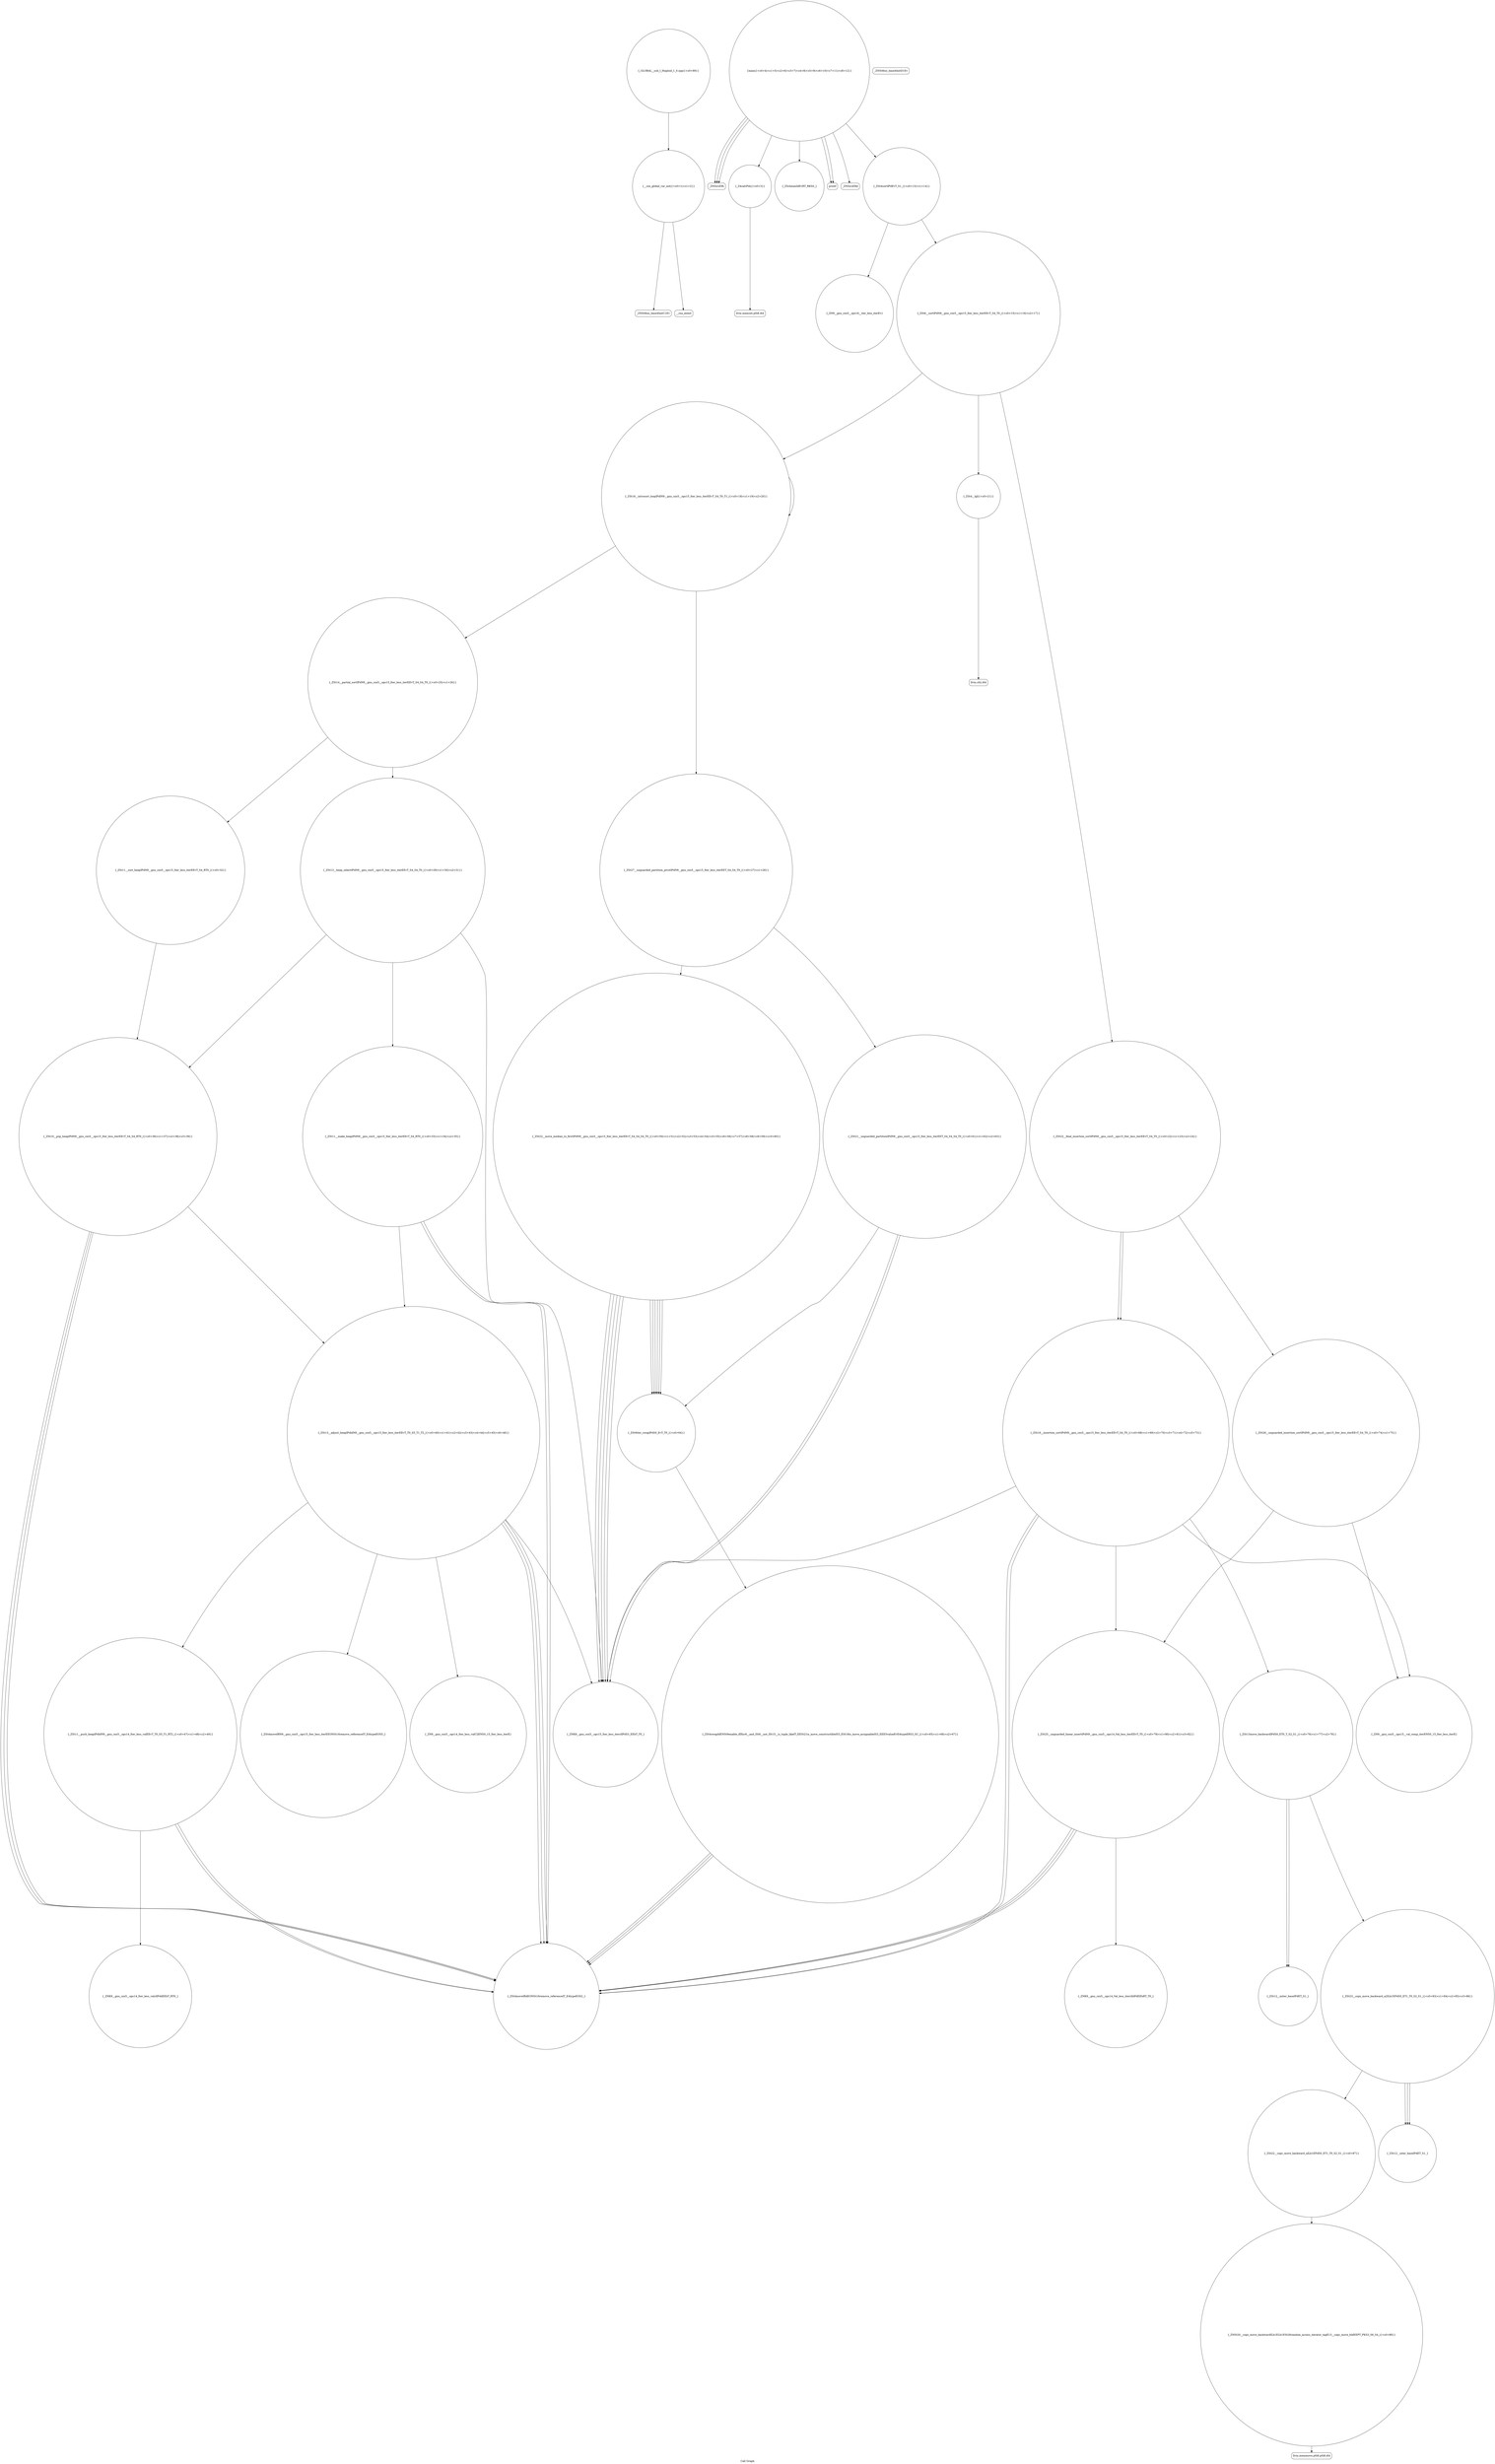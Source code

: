 digraph "Call Graph" {
	label="Call Graph";

	Node0x55d78becece0 [shape=record,shape=circle,label="{__cxx_global_var_init|{<s0>1|<s1>2}}"];
	Node0x55d78becece0:s0 -> Node0x55d78beced60[color=black];
	Node0x55d78becece0:s1 -> Node0x55d78becee60[color=black];
	Node0x55d78bed0360 [shape=record,shape=Mrecord,label="{llvm.memmove.p0i8.p0i8.i64}"];
	Node0x55d78becf060 [shape=record,shape=Mrecord,label="{_ZNSirsERi}"];
	Node0x55d78becf3e0 [shape=record,shape=circle,label="{_ZSt16__introsort_loopIPdlN9__gnu_cxx5__ops15_Iter_less_iterEEvT_S4_T0_T1_|{<s0>18|<s1>19|<s2>20}}"];
	Node0x55d78becf3e0:s0 -> Node0x55d78becf560[color=black];
	Node0x55d78becf3e0:s1 -> Node0x55d78becf5e0[color=black];
	Node0x55d78becf3e0:s2 -> Node0x55d78becf3e0[color=black];
	Node0x55d78becf760 [shape=record,shape=circle,label="{_ZSt11__make_heapIPdN9__gnu_cxx5__ops15_Iter_less_iterEEvT_S4_RT0_|{<s0>33|<s1>34|<s2>35}}"];
	Node0x55d78becf760:s0 -> Node0x55d78becf8e0[color=black];
	Node0x55d78becf760:s1 -> Node0x55d78becf8e0[color=black];
	Node0x55d78becf760:s2 -> Node0x55d78becf960[color=black];
	Node0x55d78becfae0 [shape=record,shape=circle,label="{_ZSt11__push_heapIPdldN9__gnu_cxx5__ops14_Iter_less_valEEvT_T0_S5_T1_RT2_|{<s0>47|<s1>48|<s2>49}}"];
	Node0x55d78becfae0:s0 -> Node0x55d78becfb60[color=black];
	Node0x55d78becfae0:s1 -> Node0x55d78becf8e0[color=black];
	Node0x55d78becfae0:s2 -> Node0x55d78becf8e0[color=black];
	Node0x55d78becfe60 [shape=record,shape=circle,label="{_ZSt16__insertion_sortIPdN9__gnu_cxx5__ops15_Iter_less_iterEEvT_S4_T0_|{<s0>68|<s1>69|<s2>70|<s3>71|<s4>72|<s5>73}}"];
	Node0x55d78becfe60:s0 -> Node0x55d78becf7e0[color=black];
	Node0x55d78becfe60:s1 -> Node0x55d78becf8e0[color=black];
	Node0x55d78becfe60:s2 -> Node0x55d78becff60[color=black];
	Node0x55d78becfe60:s3 -> Node0x55d78becf8e0[color=black];
	Node0x55d78becfe60:s4 -> Node0x55d78bed0060[color=black];
	Node0x55d78becfe60:s5 -> Node0x55d78becffe0[color=black];
	Node0x55d78bed01e0 [shape=record,shape=circle,label="{_ZSt22__copy_move_backward_aILb1EPdS0_ET1_T0_S2_S1_|{<s0>87}}"];
	Node0x55d78bed01e0:s0 -> Node0x55d78bed02e0[color=black];
	Node0x55d78beceee0 [shape=record,shape=circle,label="{_Z4calcPdi|{<s0>3}}"];
	Node0x55d78beceee0:s0 -> Node0x55d78becef60[color=black];
	Node0x55d78becf260 [shape=record,shape=circle,label="{_Z5chmaxIdEvRT_RKS0_}"];
	Node0x55d78becf5e0 [shape=record,shape=circle,label="{_ZSt27__unguarded_partition_pivotIPdN9__gnu_cxx5__ops15_Iter_less_iterEET_S4_S4_T0_|{<s0>27|<s1>28}}"];
	Node0x55d78becf5e0:s0 -> Node0x55d78becfbe0[color=black];
	Node0x55d78becf5e0:s1 -> Node0x55d78becfc60[color=black];
	Node0x55d78becf960 [shape=record,shape=circle,label="{_ZSt13__adjust_heapIPdldN9__gnu_cxx5__ops15_Iter_less_iterEEvT_T0_S5_T1_T2_|{<s0>40|<s1>41|<s2>42|<s3>43|<s4>44|<s5>45|<s6>46}}"];
	Node0x55d78becf960:s0 -> Node0x55d78becf7e0[color=black];
	Node0x55d78becf960:s1 -> Node0x55d78becf8e0[color=black];
	Node0x55d78becf960:s2 -> Node0x55d78becf8e0[color=black];
	Node0x55d78becf960:s3 -> Node0x55d78becf9e0[color=black];
	Node0x55d78becf960:s4 -> Node0x55d78becfa60[color=black];
	Node0x55d78becf960:s5 -> Node0x55d78becf8e0[color=black];
	Node0x55d78becf960:s6 -> Node0x55d78becfae0[color=black];
	Node0x55d78becfce0 [shape=record,shape=circle,label="{_ZSt9iter_swapIPdS0_EvT_T0_|{<s0>64}}"];
	Node0x55d78becfce0:s0 -> Node0x55d78becfd60[color=black];
	Node0x55d78bed0060 [shape=record,shape=circle,label="{_ZN9__gnu_cxx5__ops15__val_comp_iterENS0_15_Iter_less_iterE}"];
	Node0x55d78beced60 [shape=record,shape=Mrecord,label="{_ZNSt8ios_base4InitC1Ev}"];
	Node0x55d78bed03e0 [shape=record,shape=circle,label="{_ZNK9__gnu_cxx5__ops14_Val_less_iterclIdPdEEbRT_T0_}"];
	Node0x55d78becf0e0 [shape=record,shape=Mrecord,label="{printf}"];
	Node0x55d78becf460 [shape=record,shape=circle,label="{_ZSt4__lgl|{<s0>21}}"];
	Node0x55d78becf460:s0 -> Node0x55d78becfde0[color=black];
	Node0x55d78becf7e0 [shape=record,shape=circle,label="{_ZNK9__gnu_cxx5__ops15_Iter_less_iterclIPdS3_EEbT_T0_}"];
	Node0x55d78becfb60 [shape=record,shape=circle,label="{_ZNK9__gnu_cxx5__ops14_Iter_less_valclIPddEEbT_RT0_}"];
	Node0x55d78becfee0 [shape=record,shape=circle,label="{_ZSt26__unguarded_insertion_sortIPdN9__gnu_cxx5__ops15_Iter_less_iterEEvT_S4_T0_|{<s0>74|<s1>75}}"];
	Node0x55d78becfee0:s0 -> Node0x55d78bed0060[color=black];
	Node0x55d78becfee0:s1 -> Node0x55d78becffe0[color=black];
	Node0x55d78bed0260 [shape=record,shape=circle,label="{_ZSt12__niter_baseIPdET_S1_}"];
	Node0x55d78becef60 [shape=record,shape=Mrecord,label="{llvm.memset.p0i8.i64}"];
	Node0x55d78becf2e0 [shape=record,shape=circle,label="{_ZSt6__sortIPdN9__gnu_cxx5__ops15_Iter_less_iterEEvT_S4_T0_|{<s0>15|<s1>16|<s2>17}}"];
	Node0x55d78becf2e0:s0 -> Node0x55d78becf460[color=black];
	Node0x55d78becf2e0:s1 -> Node0x55d78becf3e0[color=black];
	Node0x55d78becf2e0:s2 -> Node0x55d78becf4e0[color=black];
	Node0x55d78becf660 [shape=record,shape=circle,label="{_ZSt13__heap_selectIPdN9__gnu_cxx5__ops15_Iter_less_iterEEvT_S4_S4_T0_|{<s0>29|<s1>30|<s2>31}}"];
	Node0x55d78becf660:s0 -> Node0x55d78becf760[color=black];
	Node0x55d78becf660:s1 -> Node0x55d78becf7e0[color=black];
	Node0x55d78becf660:s2 -> Node0x55d78becf860[color=black];
	Node0x55d78becf9e0 [shape=record,shape=circle,label="{_ZSt4moveIRN9__gnu_cxx5__ops15_Iter_less_iterEEONSt16remove_referenceIT_E4typeEOS5_}"];
	Node0x55d78becfd60 [shape=record,shape=circle,label="{_ZSt4swapIdENSt9enable_ifIXsr6__and_ISt6__not_ISt15__is_tuple_likeIT_EESt21is_move_constructibleIS3_ESt18is_move_assignableIS3_EEE5valueEvE4typeERS3_SC_|{<s0>65|<s1>66|<s2>67}}"];
	Node0x55d78becfd60:s0 -> Node0x55d78becf8e0[color=black];
	Node0x55d78becfd60:s1 -> Node0x55d78becf8e0[color=black];
	Node0x55d78becfd60:s2 -> Node0x55d78becf8e0[color=black];
	Node0x55d78bed00e0 [shape=record,shape=circle,label="{_ZSt23__copy_move_backward_a2ILb1EPdS0_ET1_T0_S2_S1_|{<s0>83|<s1>84|<s2>85|<s3>86}}"];
	Node0x55d78bed00e0:s0 -> Node0x55d78bed0260[color=black];
	Node0x55d78bed00e0:s1 -> Node0x55d78bed0260[color=black];
	Node0x55d78bed00e0:s2 -> Node0x55d78bed0260[color=black];
	Node0x55d78bed00e0:s3 -> Node0x55d78bed01e0[color=black];
	Node0x55d78becede0 [shape=record,shape=Mrecord,label="{_ZNSt8ios_base4InitD1Ev}"];
	Node0x55d78bed0460 [shape=record,shape=circle,label="{_GLOBAL__sub_I_Hogloid_1_0.cpp|{<s0>89}}"];
	Node0x55d78bed0460:s0 -> Node0x55d78becece0[color=black];
	Node0x55d78becf160 [shape=record,shape=Mrecord,label="{_ZNSirsERd}"];
	Node0x55d78becf4e0 [shape=record,shape=circle,label="{_ZSt22__final_insertion_sortIPdN9__gnu_cxx5__ops15_Iter_less_iterEEvT_S4_T0_|{<s0>22|<s1>23|<s2>24}}"];
	Node0x55d78becf4e0:s0 -> Node0x55d78becfe60[color=black];
	Node0x55d78becf4e0:s1 -> Node0x55d78becfee0[color=black];
	Node0x55d78becf4e0:s2 -> Node0x55d78becfe60[color=black];
	Node0x55d78becf860 [shape=record,shape=circle,label="{_ZSt10__pop_heapIPdN9__gnu_cxx5__ops15_Iter_less_iterEEvT_S4_S4_RT0_|{<s0>36|<s1>37|<s2>38|<s3>39}}"];
	Node0x55d78becf860:s0 -> Node0x55d78becf8e0[color=black];
	Node0x55d78becf860:s1 -> Node0x55d78becf8e0[color=black];
	Node0x55d78becf860:s2 -> Node0x55d78becf8e0[color=black];
	Node0x55d78becf860:s3 -> Node0x55d78becf960[color=black];
	Node0x55d78becfbe0 [shape=record,shape=circle,label="{_ZSt22__move_median_to_firstIPdN9__gnu_cxx5__ops15_Iter_less_iterEEvT_S4_S4_S4_T0_|{<s0>50|<s1>51|<s2>52|<s3>53|<s4>54|<s5>55|<s6>56|<s7>57|<s8>58|<s9>59|<s10>60}}"];
	Node0x55d78becfbe0:s0 -> Node0x55d78becf7e0[color=black];
	Node0x55d78becfbe0:s1 -> Node0x55d78becf7e0[color=black];
	Node0x55d78becfbe0:s2 -> Node0x55d78becfce0[color=black];
	Node0x55d78becfbe0:s3 -> Node0x55d78becf7e0[color=black];
	Node0x55d78becfbe0:s4 -> Node0x55d78becfce0[color=black];
	Node0x55d78becfbe0:s5 -> Node0x55d78becfce0[color=black];
	Node0x55d78becfbe0:s6 -> Node0x55d78becf7e0[color=black];
	Node0x55d78becfbe0:s7 -> Node0x55d78becfce0[color=black];
	Node0x55d78becfbe0:s8 -> Node0x55d78becf7e0[color=black];
	Node0x55d78becfbe0:s9 -> Node0x55d78becfce0[color=black];
	Node0x55d78becfbe0:s10 -> Node0x55d78becfce0[color=black];
	Node0x55d78becff60 [shape=record,shape=circle,label="{_ZSt13move_backwardIPdS0_ET0_T_S2_S1_|{<s0>76|<s1>77|<s2>78}}"];
	Node0x55d78becff60:s0 -> Node0x55d78bed0160[color=black];
	Node0x55d78becff60:s1 -> Node0x55d78bed0160[color=black];
	Node0x55d78becff60:s2 -> Node0x55d78bed00e0[color=black];
	Node0x55d78bed02e0 [shape=record,shape=circle,label="{_ZNSt20__copy_move_backwardILb1ELb1ESt26random_access_iterator_tagE13__copy_move_bIdEEPT_PKS3_S6_S4_|{<s0>88}}"];
	Node0x55d78bed02e0:s0 -> Node0x55d78bed0360[color=black];
	Node0x55d78becefe0 [shape=record,shape=circle,label="{main|{<s0>4|<s1>5|<s2>6|<s3>7|<s4>8|<s5>9|<s6>10|<s7>11|<s8>12}}"];
	Node0x55d78becefe0:s0 -> Node0x55d78becf060[color=black];
	Node0x55d78becefe0:s1 -> Node0x55d78becf0e0[color=black];
	Node0x55d78becefe0:s2 -> Node0x55d78becf060[color=black];
	Node0x55d78becefe0:s3 -> Node0x55d78becf060[color=black];
	Node0x55d78becefe0:s4 -> Node0x55d78becf160[color=black];
	Node0x55d78becefe0:s5 -> Node0x55d78becf1e0[color=black];
	Node0x55d78becefe0:s6 -> Node0x55d78beceee0[color=black];
	Node0x55d78becefe0:s7 -> Node0x55d78becf260[color=black];
	Node0x55d78becefe0:s8 -> Node0x55d78becf0e0[color=black];
	Node0x55d78becf360 [shape=record,shape=circle,label="{_ZN9__gnu_cxx5__ops16__iter_less_iterEv}"];
	Node0x55d78becf6e0 [shape=record,shape=circle,label="{_ZSt11__sort_heapIPdN9__gnu_cxx5__ops15_Iter_less_iterEEvT_S4_RT0_|{<s0>32}}"];
	Node0x55d78becf6e0:s0 -> Node0x55d78becf860[color=black];
	Node0x55d78becfa60 [shape=record,shape=circle,label="{_ZN9__gnu_cxx5__ops14_Iter_less_valC2ENS0_15_Iter_less_iterE}"];
	Node0x55d78becfde0 [shape=record,shape=Mrecord,label="{llvm.ctlz.i64}"];
	Node0x55d78bed0160 [shape=record,shape=circle,label="{_ZSt12__miter_baseIPdET_S1_}"];
	Node0x55d78becee60 [shape=record,shape=Mrecord,label="{__cxa_atexit}"];
	Node0x55d78becf1e0 [shape=record,shape=circle,label="{_ZSt4sortIPdEvT_S1_|{<s0>13|<s1>14}}"];
	Node0x55d78becf1e0:s0 -> Node0x55d78becf360[color=black];
	Node0x55d78becf1e0:s1 -> Node0x55d78becf2e0[color=black];
	Node0x55d78becf560 [shape=record,shape=circle,label="{_ZSt14__partial_sortIPdN9__gnu_cxx5__ops15_Iter_less_iterEEvT_S4_S4_T0_|{<s0>25|<s1>26}}"];
	Node0x55d78becf560:s0 -> Node0x55d78becf660[color=black];
	Node0x55d78becf560:s1 -> Node0x55d78becf6e0[color=black];
	Node0x55d78becf8e0 [shape=record,shape=circle,label="{_ZSt4moveIRdEONSt16remove_referenceIT_E4typeEOS2_}"];
	Node0x55d78becfc60 [shape=record,shape=circle,label="{_ZSt21__unguarded_partitionIPdN9__gnu_cxx5__ops15_Iter_less_iterEET_S4_S4_S4_T0_|{<s0>61|<s1>62|<s2>63}}"];
	Node0x55d78becfc60:s0 -> Node0x55d78becf7e0[color=black];
	Node0x55d78becfc60:s1 -> Node0x55d78becf7e0[color=black];
	Node0x55d78becfc60:s2 -> Node0x55d78becfce0[color=black];
	Node0x55d78becffe0 [shape=record,shape=circle,label="{_ZSt25__unguarded_linear_insertIPdN9__gnu_cxx5__ops14_Val_less_iterEEvT_T0_|{<s0>79|<s1>80|<s2>81|<s3>82}}"];
	Node0x55d78becffe0:s0 -> Node0x55d78becf8e0[color=black];
	Node0x55d78becffe0:s1 -> Node0x55d78bed03e0[color=black];
	Node0x55d78becffe0:s2 -> Node0x55d78becf8e0[color=black];
	Node0x55d78becffe0:s3 -> Node0x55d78becf8e0[color=black];
}
